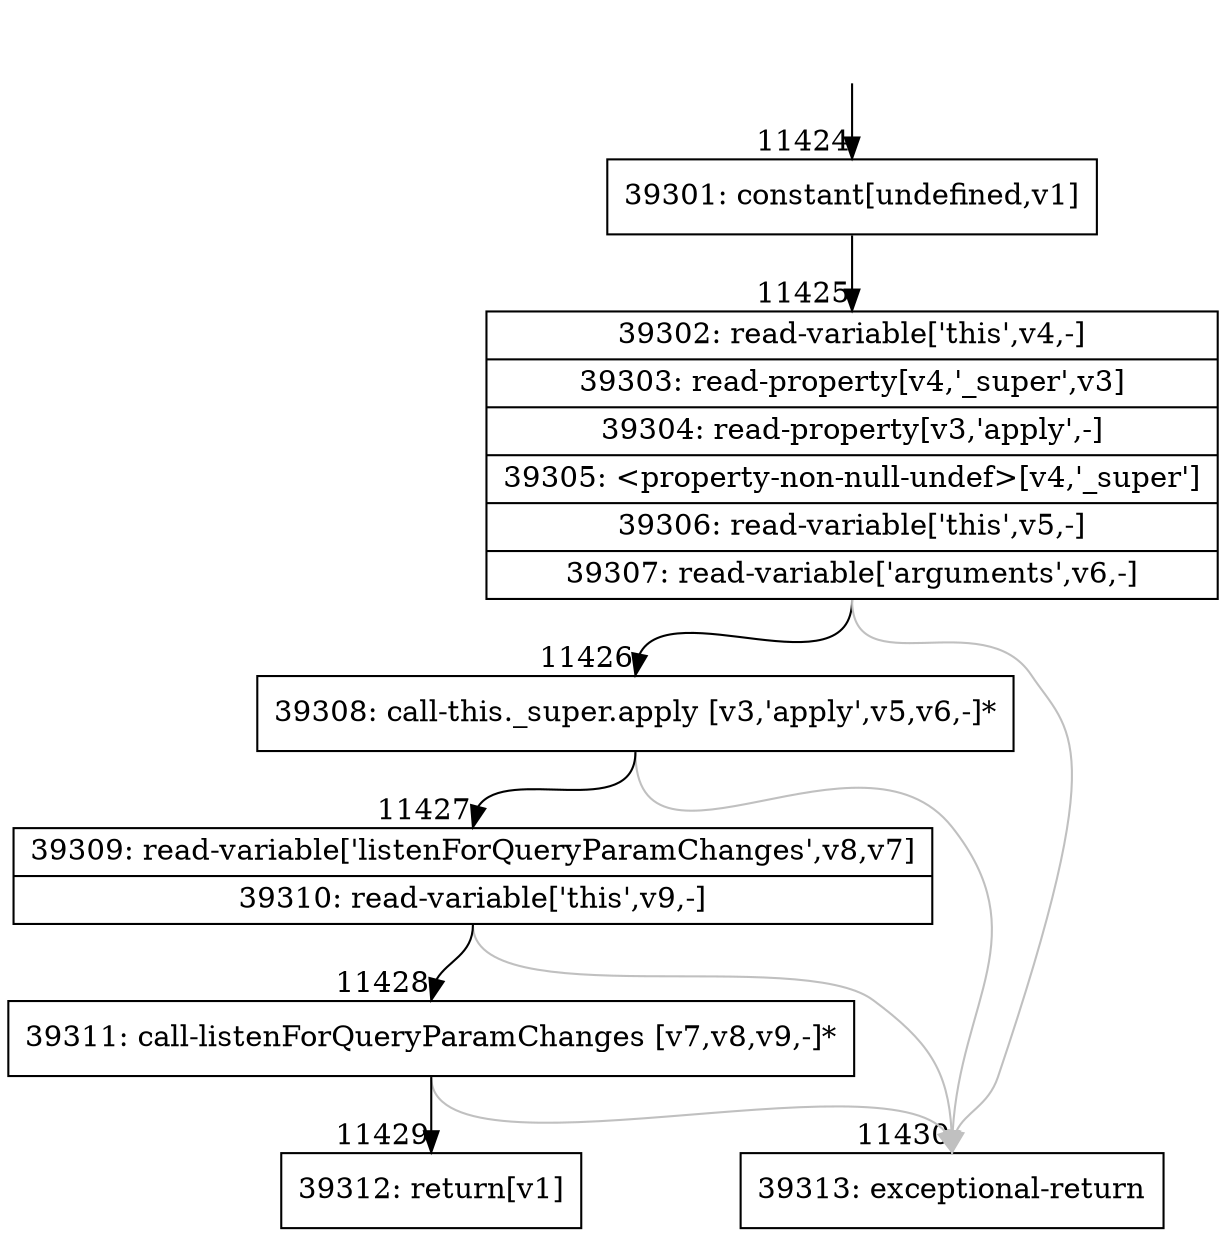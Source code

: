 digraph {
rankdir="TD"
BB_entry941[shape=none,label=""];
BB_entry941 -> BB11424 [tailport=s, headport=n, headlabel="    11424"]
BB11424 [shape=record label="{39301: constant[undefined,v1]}" ] 
BB11424 -> BB11425 [tailport=s, headport=n, headlabel="      11425"]
BB11425 [shape=record label="{39302: read-variable['this',v4,-]|39303: read-property[v4,'_super',v3]|39304: read-property[v3,'apply',-]|39305: \<property-non-null-undef\>[v4,'_super']|39306: read-variable['this',v5,-]|39307: read-variable['arguments',v6,-]}" ] 
BB11425 -> BB11426 [tailport=s, headport=n, headlabel="      11426"]
BB11425 -> BB11430 [tailport=s, headport=n, color=gray, headlabel="      11430"]
BB11426 [shape=record label="{39308: call-this._super.apply [v3,'apply',v5,v6,-]*}" ] 
BB11426 -> BB11427 [tailport=s, headport=n, headlabel="      11427"]
BB11426 -> BB11430 [tailport=s, headport=n, color=gray]
BB11427 [shape=record label="{39309: read-variable['listenForQueryParamChanges',v8,v7]|39310: read-variable['this',v9,-]}" ] 
BB11427 -> BB11428 [tailport=s, headport=n, headlabel="      11428"]
BB11427 -> BB11430 [tailport=s, headport=n, color=gray]
BB11428 [shape=record label="{39311: call-listenForQueryParamChanges [v7,v8,v9,-]*}" ] 
BB11428 -> BB11429 [tailport=s, headport=n, headlabel="      11429"]
BB11428 -> BB11430 [tailport=s, headport=n, color=gray]
BB11429 [shape=record label="{39312: return[v1]}" ] 
BB11430 [shape=record label="{39313: exceptional-return}" ] 
//#$~ 20803
}
